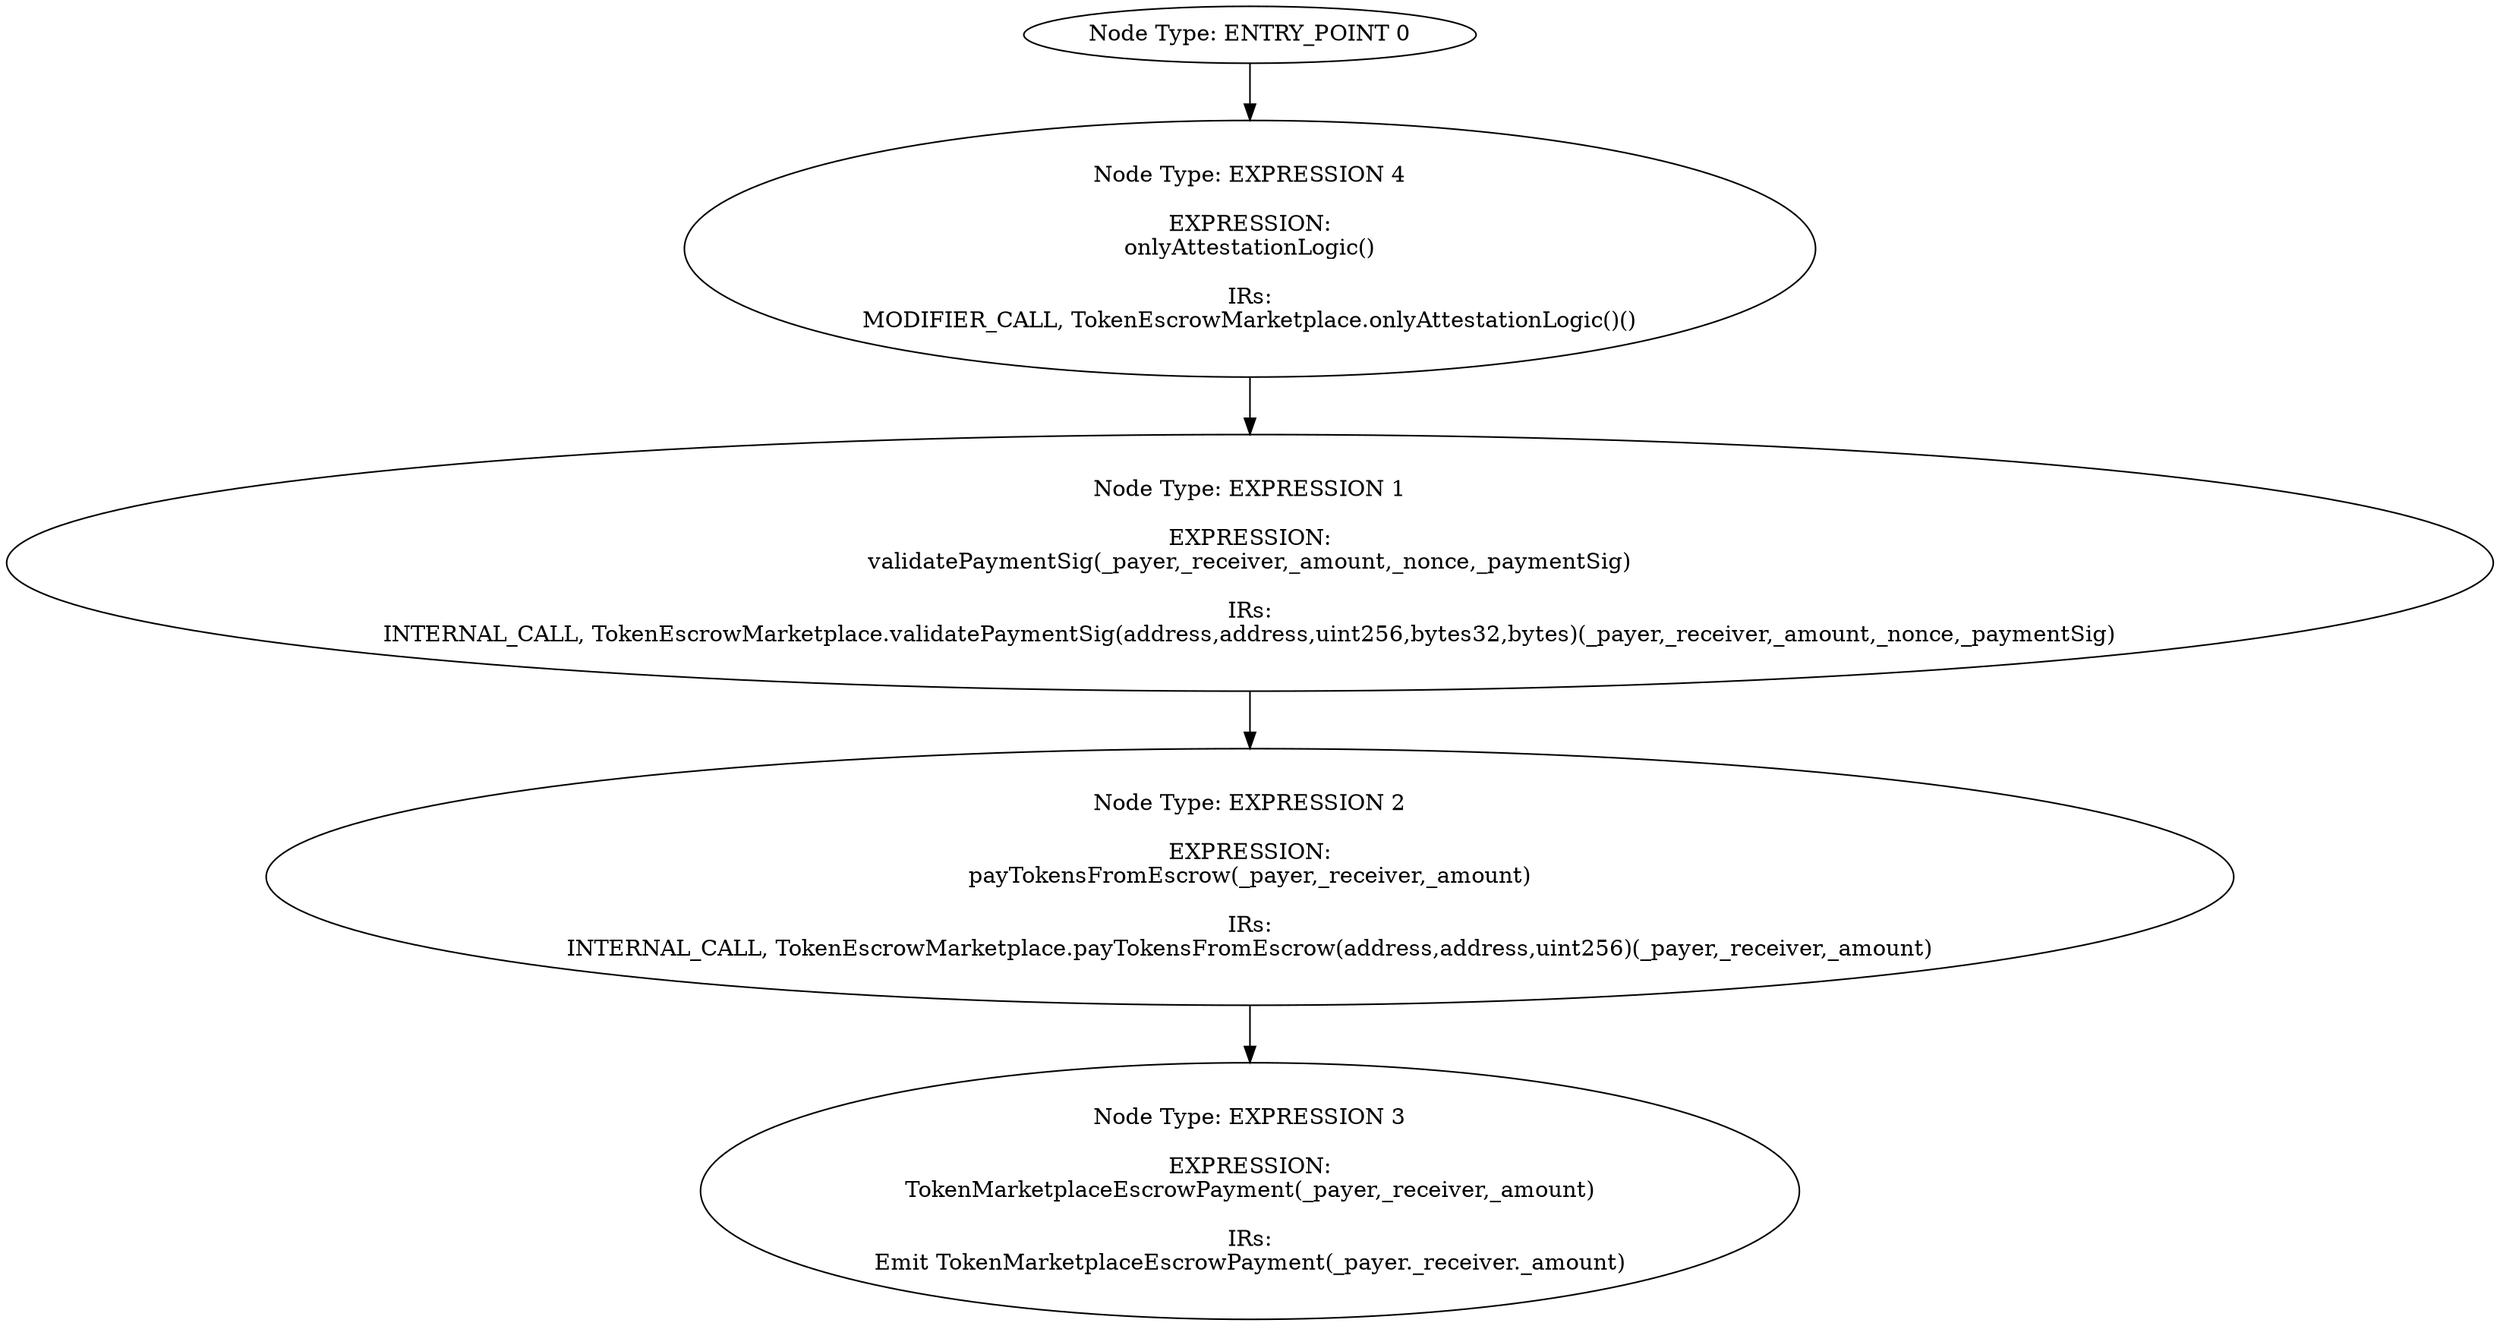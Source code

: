 digraph{
0[label="Node Type: ENTRY_POINT 0
"];
0->4;
1[label="Node Type: EXPRESSION 1

EXPRESSION:
validatePaymentSig(_payer,_receiver,_amount,_nonce,_paymentSig)

IRs:
INTERNAL_CALL, TokenEscrowMarketplace.validatePaymentSig(address,address,uint256,bytes32,bytes)(_payer,_receiver,_amount,_nonce,_paymentSig)"];
1->2;
2[label="Node Type: EXPRESSION 2

EXPRESSION:
payTokensFromEscrow(_payer,_receiver,_amount)

IRs:
INTERNAL_CALL, TokenEscrowMarketplace.payTokensFromEscrow(address,address,uint256)(_payer,_receiver,_amount)"];
2->3;
3[label="Node Type: EXPRESSION 3

EXPRESSION:
TokenMarketplaceEscrowPayment(_payer,_receiver,_amount)

IRs:
Emit TokenMarketplaceEscrowPayment(_payer._receiver._amount)"];
4[label="Node Type: EXPRESSION 4

EXPRESSION:
onlyAttestationLogic()

IRs:
MODIFIER_CALL, TokenEscrowMarketplace.onlyAttestationLogic()()"];
4->1;
}
